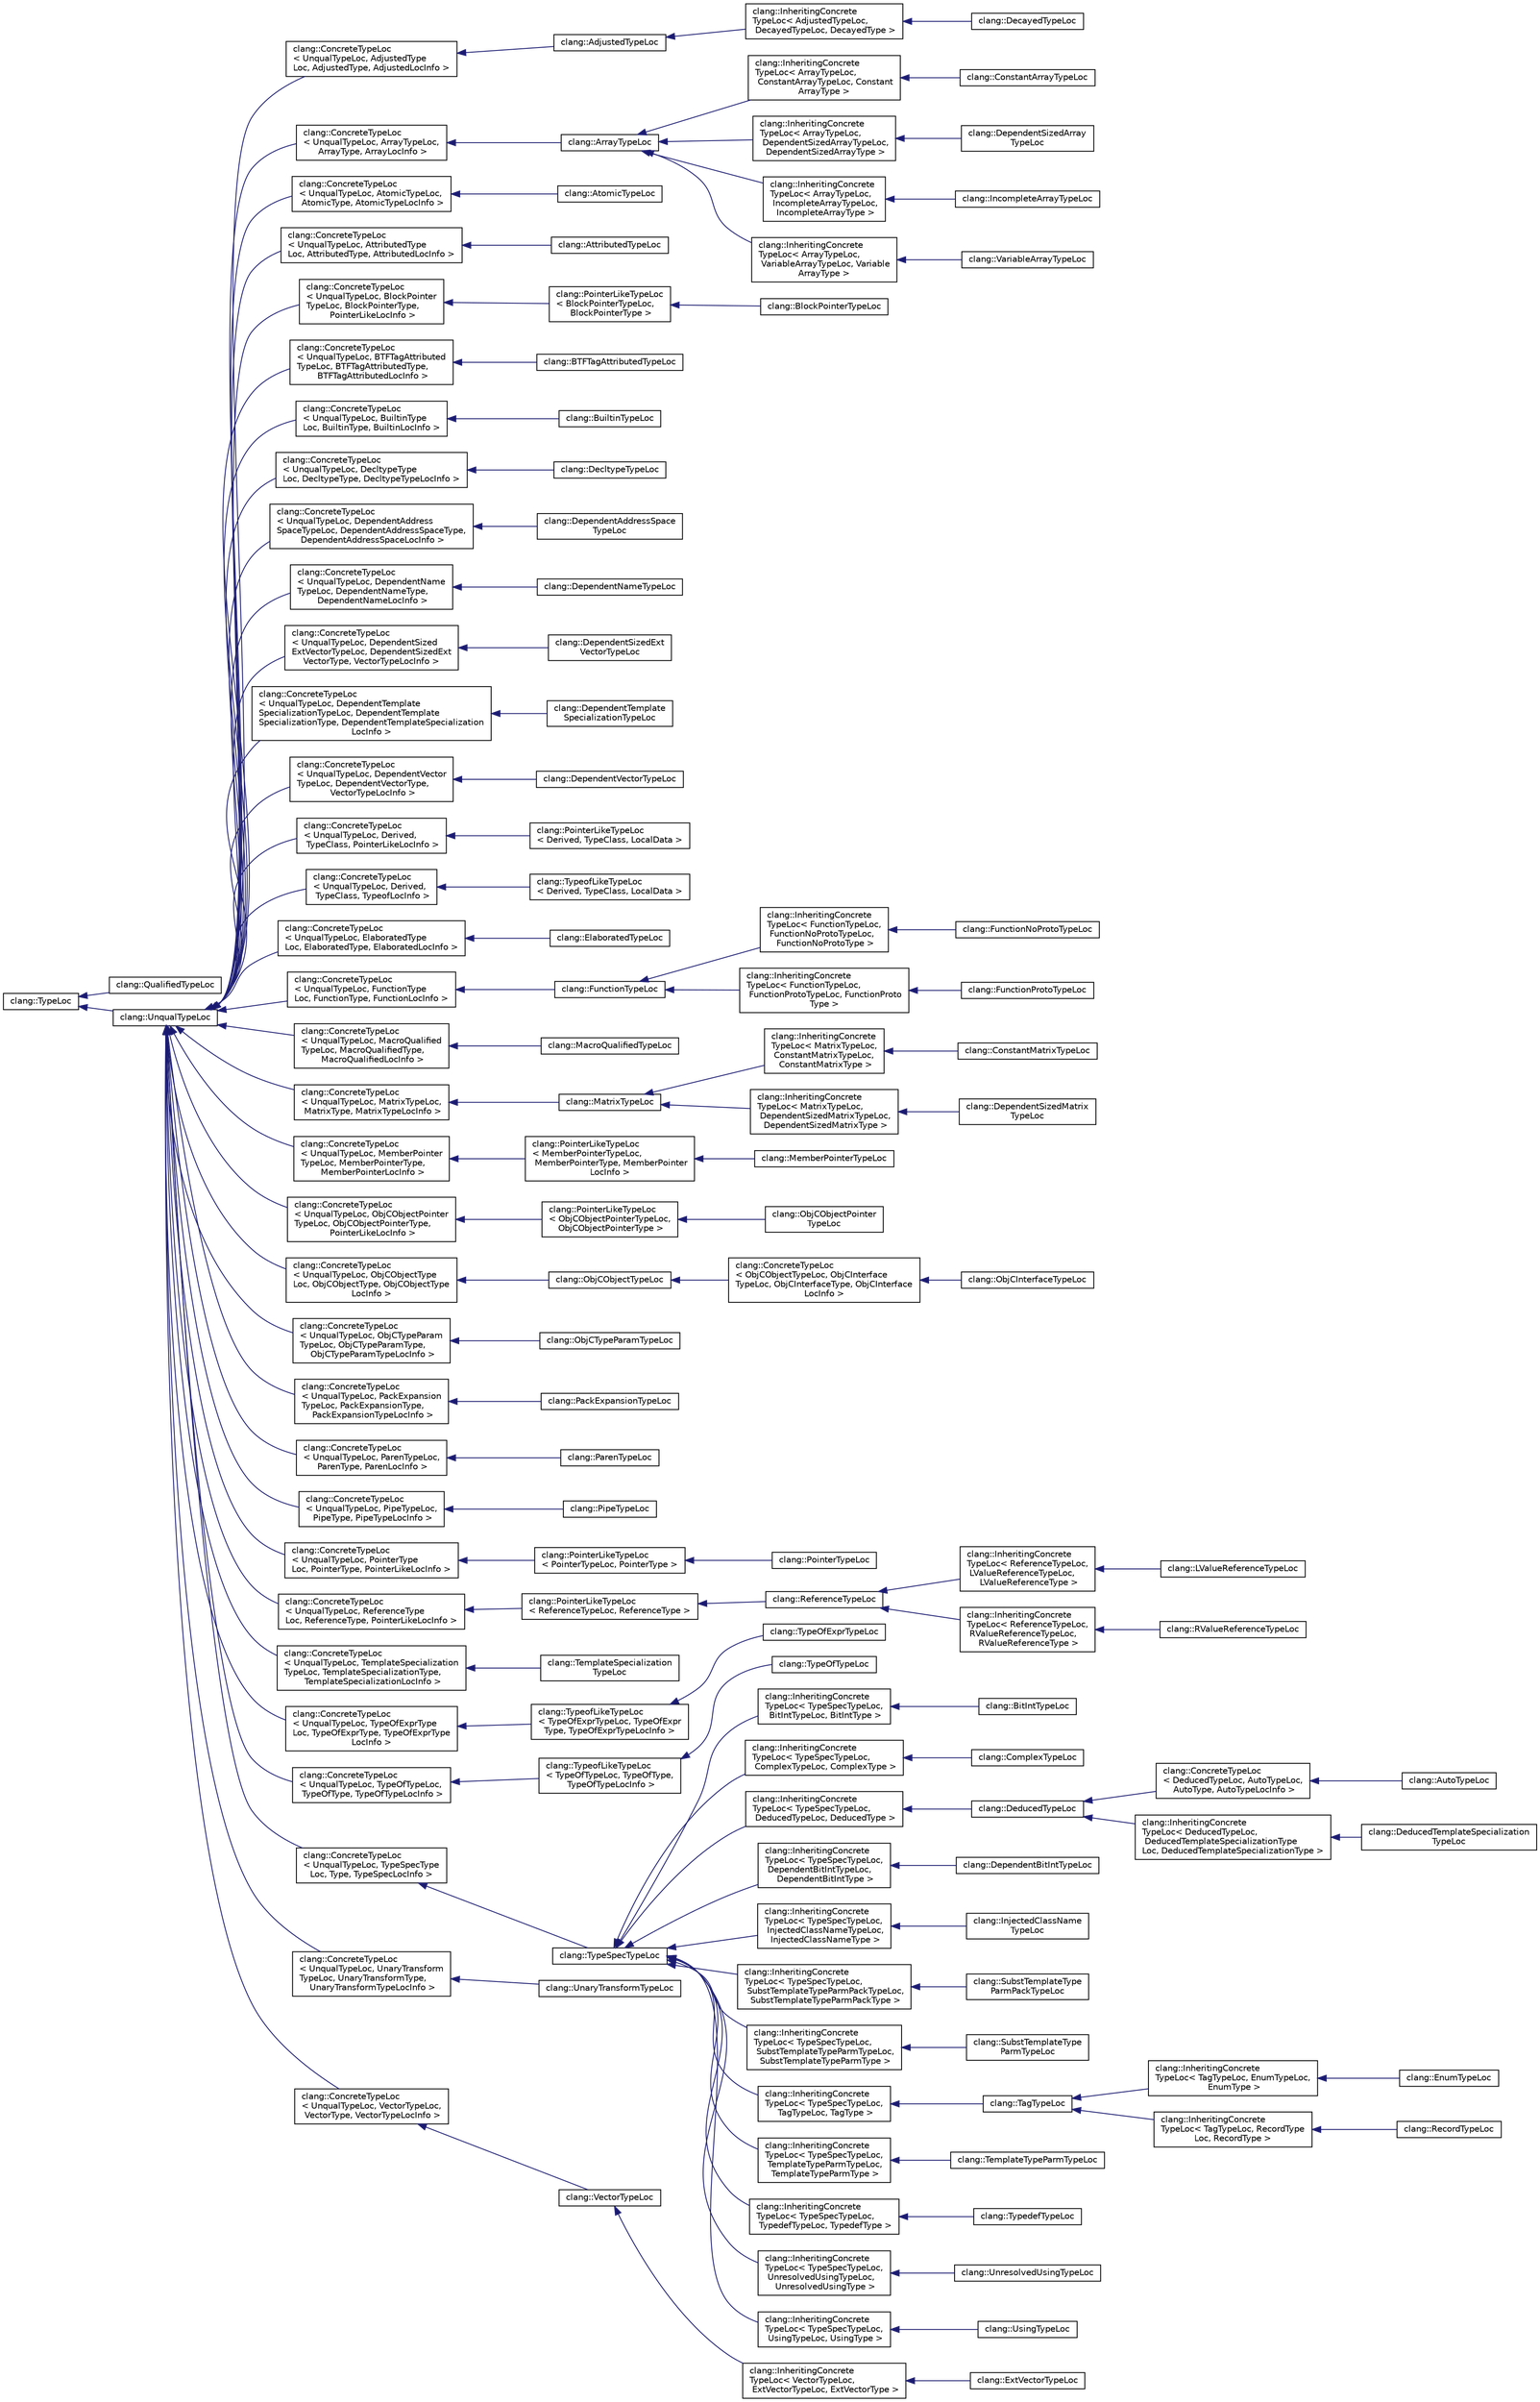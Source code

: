 digraph "Graphical Class Hierarchy"
{
 // LATEX_PDF_SIZE
  bgcolor="transparent";
  edge [fontname="Helvetica",fontsize="10",labelfontname="Helvetica",labelfontsize="10"];
  node [fontname="Helvetica",fontsize="10",shape=record];
  rankdir="LR";
  Node0 [label="clang::TypeLoc",height=0.2,width=0.4,color="black",URL="$classclang_1_1TypeLoc.html",tooltip="Base wrapper for a particular \"section\" of type source info."];
  Node0 -> Node1 [dir="back",color="midnightblue",fontsize="10",style="solid",fontname="Helvetica"];
  Node1 [label="clang::QualifiedTypeLoc",height=0.2,width=0.4,color="black",URL="$classclang_1_1QualifiedTypeLoc.html",tooltip="Wrapper of type source information for a type with non-trivial direct qualifiers."];
  Node0 -> Node2 [dir="back",color="midnightblue",fontsize="10",style="solid",fontname="Helvetica"];
  Node2 [label="clang::UnqualTypeLoc",height=0.2,width=0.4,color="black",URL="$classclang_1_1UnqualTypeLoc.html",tooltip="Wrapper of type source information for a type with no direct qualifiers."];
  Node2 -> Node3 [dir="back",color="midnightblue",fontsize="10",style="solid",fontname="Helvetica"];
  Node3 [label="clang::ConcreteTypeLoc\l\< UnqualTypeLoc, AdjustedType\lLoc, AdjustedType, AdjustedLocInfo \>",height=0.2,width=0.4,color="black",URL="$classclang_1_1ConcreteTypeLoc.html",tooltip=" "];
  Node3 -> Node4 [dir="back",color="midnightblue",fontsize="10",style="solid",fontname="Helvetica"];
  Node4 [label="clang::AdjustedTypeLoc",height=0.2,width=0.4,color="black",URL="$classclang_1_1AdjustedTypeLoc.html",tooltip=" "];
  Node4 -> Node5 [dir="back",color="midnightblue",fontsize="10",style="solid",fontname="Helvetica"];
  Node5 [label="clang::InheritingConcrete\lTypeLoc\< AdjustedTypeLoc,\l DecayedTypeLoc, DecayedType \>",height=0.2,width=0.4,color="black",URL="$classclang_1_1InheritingConcreteTypeLoc.html",tooltip=" "];
  Node5 -> Node6 [dir="back",color="midnightblue",fontsize="10",style="solid",fontname="Helvetica"];
  Node6 [label="clang::DecayedTypeLoc",height=0.2,width=0.4,color="black",URL="$classclang_1_1DecayedTypeLoc.html",tooltip="Wrapper for source info for pointers decayed from arrays and functions."];
  Node2 -> Node7 [dir="back",color="midnightblue",fontsize="10",style="solid",fontname="Helvetica"];
  Node7 [label="clang::ConcreteTypeLoc\l\< UnqualTypeLoc, ArrayTypeLoc,\l ArrayType, ArrayLocInfo \>",height=0.2,width=0.4,color="black",URL="$classclang_1_1ConcreteTypeLoc.html",tooltip=" "];
  Node7 -> Node8 [dir="back",color="midnightblue",fontsize="10",style="solid",fontname="Helvetica"];
  Node8 [label="clang::ArrayTypeLoc",height=0.2,width=0.4,color="black",URL="$classclang_1_1ArrayTypeLoc.html",tooltip="Wrapper for source info for arrays."];
  Node8 -> Node9 [dir="back",color="midnightblue",fontsize="10",style="solid",fontname="Helvetica"];
  Node9 [label="clang::InheritingConcrete\lTypeLoc\< ArrayTypeLoc,\l ConstantArrayTypeLoc, Constant\lArrayType \>",height=0.2,width=0.4,color="black",URL="$classclang_1_1InheritingConcreteTypeLoc.html",tooltip=" "];
  Node9 -> Node10 [dir="back",color="midnightblue",fontsize="10",style="solid",fontname="Helvetica"];
  Node10 [label="clang::ConstantArrayTypeLoc",height=0.2,width=0.4,color="black",URL="$classclang_1_1ConstantArrayTypeLoc.html",tooltip=" "];
  Node8 -> Node11 [dir="back",color="midnightblue",fontsize="10",style="solid",fontname="Helvetica"];
  Node11 [label="clang::InheritingConcrete\lTypeLoc\< ArrayTypeLoc,\l DependentSizedArrayTypeLoc,\l DependentSizedArrayType \>",height=0.2,width=0.4,color="black",URL="$classclang_1_1InheritingConcreteTypeLoc.html",tooltip=" "];
  Node11 -> Node12 [dir="back",color="midnightblue",fontsize="10",style="solid",fontname="Helvetica"];
  Node12 [label="clang::DependentSizedArray\lTypeLoc",height=0.2,width=0.4,color="black",URL="$classclang_1_1DependentSizedArrayTypeLoc.html",tooltip=" "];
  Node8 -> Node13 [dir="back",color="midnightblue",fontsize="10",style="solid",fontname="Helvetica"];
  Node13 [label="clang::InheritingConcrete\lTypeLoc\< ArrayTypeLoc,\l IncompleteArrayTypeLoc,\l IncompleteArrayType \>",height=0.2,width=0.4,color="black",URL="$classclang_1_1InheritingConcreteTypeLoc.html",tooltip=" "];
  Node13 -> Node14 [dir="back",color="midnightblue",fontsize="10",style="solid",fontname="Helvetica"];
  Node14 [label="clang::IncompleteArrayTypeLoc",height=0.2,width=0.4,color="black",URL="$classclang_1_1IncompleteArrayTypeLoc.html",tooltip=" "];
  Node8 -> Node15 [dir="back",color="midnightblue",fontsize="10",style="solid",fontname="Helvetica"];
  Node15 [label="clang::InheritingConcrete\lTypeLoc\< ArrayTypeLoc,\l VariableArrayTypeLoc, Variable\lArrayType \>",height=0.2,width=0.4,color="black",URL="$classclang_1_1InheritingConcreteTypeLoc.html",tooltip=" "];
  Node15 -> Node16 [dir="back",color="midnightblue",fontsize="10",style="solid",fontname="Helvetica"];
  Node16 [label="clang::VariableArrayTypeLoc",height=0.2,width=0.4,color="black",URL="$classclang_1_1VariableArrayTypeLoc.html",tooltip=" "];
  Node2 -> Node17 [dir="back",color="midnightblue",fontsize="10",style="solid",fontname="Helvetica"];
  Node17 [label="clang::ConcreteTypeLoc\l\< UnqualTypeLoc, AtomicTypeLoc,\l AtomicType, AtomicTypeLocInfo \>",height=0.2,width=0.4,color="black",URL="$classclang_1_1ConcreteTypeLoc.html",tooltip=" "];
  Node17 -> Node18 [dir="back",color="midnightblue",fontsize="10",style="solid",fontname="Helvetica"];
  Node18 [label="clang::AtomicTypeLoc",height=0.2,width=0.4,color="black",URL="$classclang_1_1AtomicTypeLoc.html",tooltip=" "];
  Node2 -> Node19 [dir="back",color="midnightblue",fontsize="10",style="solid",fontname="Helvetica"];
  Node19 [label="clang::ConcreteTypeLoc\l\< UnqualTypeLoc, AttributedType\lLoc, AttributedType, AttributedLocInfo \>",height=0.2,width=0.4,color="black",URL="$classclang_1_1ConcreteTypeLoc.html",tooltip=" "];
  Node19 -> Node20 [dir="back",color="midnightblue",fontsize="10",style="solid",fontname="Helvetica"];
  Node20 [label="clang::AttributedTypeLoc",height=0.2,width=0.4,color="black",URL="$classclang_1_1AttributedTypeLoc.html",tooltip="Type source information for an attributed type."];
  Node2 -> Node21 [dir="back",color="midnightblue",fontsize="10",style="solid",fontname="Helvetica"];
  Node21 [label="clang::ConcreteTypeLoc\l\< UnqualTypeLoc, BlockPointer\lTypeLoc, BlockPointerType,\l PointerLikeLocInfo \>",height=0.2,width=0.4,color="black",URL="$classclang_1_1ConcreteTypeLoc.html",tooltip=" "];
  Node21 -> Node22 [dir="back",color="midnightblue",fontsize="10",style="solid",fontname="Helvetica"];
  Node22 [label="clang::PointerLikeTypeLoc\l\< BlockPointerTypeLoc,\l BlockPointerType \>",height=0.2,width=0.4,color="black",URL="$classclang_1_1PointerLikeTypeLoc.html",tooltip=" "];
  Node22 -> Node23 [dir="back",color="midnightblue",fontsize="10",style="solid",fontname="Helvetica"];
  Node23 [label="clang::BlockPointerTypeLoc",height=0.2,width=0.4,color="black",URL="$classclang_1_1BlockPointerTypeLoc.html",tooltip="Wrapper for source info for block pointers."];
  Node2 -> Node24 [dir="back",color="midnightblue",fontsize="10",style="solid",fontname="Helvetica"];
  Node24 [label="clang::ConcreteTypeLoc\l\< UnqualTypeLoc, BTFTagAttributed\lTypeLoc, BTFTagAttributedType,\l BTFTagAttributedLocInfo \>",height=0.2,width=0.4,color="black",URL="$classclang_1_1ConcreteTypeLoc.html",tooltip=" "];
  Node24 -> Node25 [dir="back",color="midnightblue",fontsize="10",style="solid",fontname="Helvetica"];
  Node25 [label="clang::BTFTagAttributedTypeLoc",height=0.2,width=0.4,color="black",URL="$classclang_1_1BTFTagAttributedTypeLoc.html",tooltip="Type source information for an btf_tag attributed type."];
  Node2 -> Node26 [dir="back",color="midnightblue",fontsize="10",style="solid",fontname="Helvetica"];
  Node26 [label="clang::ConcreteTypeLoc\l\< UnqualTypeLoc, BuiltinType\lLoc, BuiltinType, BuiltinLocInfo \>",height=0.2,width=0.4,color="black",URL="$classclang_1_1ConcreteTypeLoc.html",tooltip=" "];
  Node26 -> Node27 [dir="back",color="midnightblue",fontsize="10",style="solid",fontname="Helvetica"];
  Node27 [label="clang::BuiltinTypeLoc",height=0.2,width=0.4,color="black",URL="$classclang_1_1BuiltinTypeLoc.html",tooltip="Wrapper for source info for builtin types."];
  Node2 -> Node28 [dir="back",color="midnightblue",fontsize="10",style="solid",fontname="Helvetica"];
  Node28 [label="clang::ConcreteTypeLoc\l\< UnqualTypeLoc, DecltypeType\lLoc, DecltypeType, DecltypeTypeLocInfo \>",height=0.2,width=0.4,color="black",URL="$classclang_1_1ConcreteTypeLoc.html",tooltip=" "];
  Node28 -> Node29 [dir="back",color="midnightblue",fontsize="10",style="solid",fontname="Helvetica"];
  Node29 [label="clang::DecltypeTypeLoc",height=0.2,width=0.4,color="black",URL="$classclang_1_1DecltypeTypeLoc.html",tooltip=" "];
  Node2 -> Node30 [dir="back",color="midnightblue",fontsize="10",style="solid",fontname="Helvetica"];
  Node30 [label="clang::ConcreteTypeLoc\l\< UnqualTypeLoc, DependentAddress\lSpaceTypeLoc, DependentAddressSpaceType,\l DependentAddressSpaceLocInfo \>",height=0.2,width=0.4,color="black",URL="$classclang_1_1ConcreteTypeLoc.html",tooltip=" "];
  Node30 -> Node31 [dir="back",color="midnightblue",fontsize="10",style="solid",fontname="Helvetica"];
  Node31 [label="clang::DependentAddressSpace\lTypeLoc",height=0.2,width=0.4,color="black",URL="$classclang_1_1DependentAddressSpaceTypeLoc.html",tooltip=" "];
  Node2 -> Node32 [dir="back",color="midnightblue",fontsize="10",style="solid",fontname="Helvetica"];
  Node32 [label="clang::ConcreteTypeLoc\l\< UnqualTypeLoc, DependentName\lTypeLoc, DependentNameType,\l DependentNameLocInfo \>",height=0.2,width=0.4,color="black",URL="$classclang_1_1ConcreteTypeLoc.html",tooltip=" "];
  Node32 -> Node33 [dir="back",color="midnightblue",fontsize="10",style="solid",fontname="Helvetica"];
  Node33 [label="clang::DependentNameTypeLoc",height=0.2,width=0.4,color="black",URL="$classclang_1_1DependentNameTypeLoc.html",tooltip=" "];
  Node2 -> Node34 [dir="back",color="midnightblue",fontsize="10",style="solid",fontname="Helvetica"];
  Node34 [label="clang::ConcreteTypeLoc\l\< UnqualTypeLoc, DependentSized\lExtVectorTypeLoc, DependentSizedExt\lVectorType, VectorTypeLocInfo \>",height=0.2,width=0.4,color="black",URL="$classclang_1_1ConcreteTypeLoc.html",tooltip=" "];
  Node34 -> Node35 [dir="back",color="midnightblue",fontsize="10",style="solid",fontname="Helvetica"];
  Node35 [label="clang::DependentSizedExt\lVectorTypeLoc",height=0.2,width=0.4,color="black",URL="$classclang_1_1DependentSizedExtVectorTypeLoc.html",tooltip=" "];
  Node2 -> Node36 [dir="back",color="midnightblue",fontsize="10",style="solid",fontname="Helvetica"];
  Node36 [label="clang::ConcreteTypeLoc\l\< UnqualTypeLoc, DependentTemplate\lSpecializationTypeLoc, DependentTemplate\lSpecializationType, DependentTemplateSpecialization\lLocInfo \>",height=0.2,width=0.4,color="black",URL="$classclang_1_1ConcreteTypeLoc.html",tooltip=" "];
  Node36 -> Node37 [dir="back",color="midnightblue",fontsize="10",style="solid",fontname="Helvetica"];
  Node37 [label="clang::DependentTemplate\lSpecializationTypeLoc",height=0.2,width=0.4,color="black",URL="$classclang_1_1DependentTemplateSpecializationTypeLoc.html",tooltip=" "];
  Node2 -> Node38 [dir="back",color="midnightblue",fontsize="10",style="solid",fontname="Helvetica"];
  Node38 [label="clang::ConcreteTypeLoc\l\< UnqualTypeLoc, DependentVector\lTypeLoc, DependentVectorType,\l VectorTypeLocInfo \>",height=0.2,width=0.4,color="black",URL="$classclang_1_1ConcreteTypeLoc.html",tooltip=" "];
  Node38 -> Node39 [dir="back",color="midnightblue",fontsize="10",style="solid",fontname="Helvetica"];
  Node39 [label="clang::DependentVectorTypeLoc",height=0.2,width=0.4,color="black",URL="$classclang_1_1DependentVectorTypeLoc.html",tooltip=" "];
  Node2 -> Node40 [dir="back",color="midnightblue",fontsize="10",style="solid",fontname="Helvetica"];
  Node40 [label="clang::ConcreteTypeLoc\l\< UnqualTypeLoc, Derived,\l TypeClass, PointerLikeLocInfo \>",height=0.2,width=0.4,color="black",URL="$classclang_1_1ConcreteTypeLoc.html",tooltip=" "];
  Node40 -> Node41 [dir="back",color="midnightblue",fontsize="10",style="solid",fontname="Helvetica"];
  Node41 [label="clang::PointerLikeTypeLoc\l\< Derived, TypeClass, LocalData \>",height=0.2,width=0.4,color="black",URL="$classclang_1_1PointerLikeTypeLoc.html",tooltip="A base class for."];
  Node2 -> Node42 [dir="back",color="midnightblue",fontsize="10",style="solid",fontname="Helvetica"];
  Node42 [label="clang::ConcreteTypeLoc\l\< UnqualTypeLoc, Derived,\l TypeClass, TypeofLocInfo \>",height=0.2,width=0.4,color="black",URL="$classclang_1_1ConcreteTypeLoc.html",tooltip=" "];
  Node42 -> Node43 [dir="back",color="midnightblue",fontsize="10",style="solid",fontname="Helvetica"];
  Node43 [label="clang::TypeofLikeTypeLoc\l\< Derived, TypeClass, LocalData \>",height=0.2,width=0.4,color="black",URL="$classclang_1_1TypeofLikeTypeLoc.html",tooltip=" "];
  Node2 -> Node44 [dir="back",color="midnightblue",fontsize="10",style="solid",fontname="Helvetica"];
  Node44 [label="clang::ConcreteTypeLoc\l\< UnqualTypeLoc, ElaboratedType\lLoc, ElaboratedType, ElaboratedLocInfo \>",height=0.2,width=0.4,color="black",URL="$classclang_1_1ConcreteTypeLoc.html",tooltip=" "];
  Node44 -> Node45 [dir="back",color="midnightblue",fontsize="10",style="solid",fontname="Helvetica"];
  Node45 [label="clang::ElaboratedTypeLoc",height=0.2,width=0.4,color="black",URL="$classclang_1_1ElaboratedTypeLoc.html",tooltip=" "];
  Node2 -> Node46 [dir="back",color="midnightblue",fontsize="10",style="solid",fontname="Helvetica"];
  Node46 [label="clang::ConcreteTypeLoc\l\< UnqualTypeLoc, FunctionType\lLoc, FunctionType, FunctionLocInfo \>",height=0.2,width=0.4,color="black",URL="$classclang_1_1ConcreteTypeLoc.html",tooltip=" "];
  Node46 -> Node47 [dir="back",color="midnightblue",fontsize="10",style="solid",fontname="Helvetica"];
  Node47 [label="clang::FunctionTypeLoc",height=0.2,width=0.4,color="black",URL="$classclang_1_1FunctionTypeLoc.html",tooltip="Wrapper for source info for functions."];
  Node47 -> Node48 [dir="back",color="midnightblue",fontsize="10",style="solid",fontname="Helvetica"];
  Node48 [label="clang::InheritingConcrete\lTypeLoc\< FunctionTypeLoc,\l FunctionNoProtoTypeLoc,\l FunctionNoProtoType \>",height=0.2,width=0.4,color="black",URL="$classclang_1_1InheritingConcreteTypeLoc.html",tooltip=" "];
  Node48 -> Node49 [dir="back",color="midnightblue",fontsize="10",style="solid",fontname="Helvetica"];
  Node49 [label="clang::FunctionNoProtoTypeLoc",height=0.2,width=0.4,color="black",URL="$classclang_1_1FunctionNoProtoTypeLoc.html",tooltip=" "];
  Node47 -> Node50 [dir="back",color="midnightblue",fontsize="10",style="solid",fontname="Helvetica"];
  Node50 [label="clang::InheritingConcrete\lTypeLoc\< FunctionTypeLoc,\l FunctionProtoTypeLoc, FunctionProto\lType \>",height=0.2,width=0.4,color="black",URL="$classclang_1_1InheritingConcreteTypeLoc.html",tooltip=" "];
  Node50 -> Node51 [dir="back",color="midnightblue",fontsize="10",style="solid",fontname="Helvetica"];
  Node51 [label="clang::FunctionProtoTypeLoc",height=0.2,width=0.4,color="black",URL="$classclang_1_1FunctionProtoTypeLoc.html",tooltip=" "];
  Node2 -> Node52 [dir="back",color="midnightblue",fontsize="10",style="solid",fontname="Helvetica"];
  Node52 [label="clang::ConcreteTypeLoc\l\< UnqualTypeLoc, MacroQualified\lTypeLoc, MacroQualifiedType,\l MacroQualifiedLocInfo \>",height=0.2,width=0.4,color="black",URL="$classclang_1_1ConcreteTypeLoc.html",tooltip=" "];
  Node52 -> Node53 [dir="back",color="midnightblue",fontsize="10",style="solid",fontname="Helvetica"];
  Node53 [label="clang::MacroQualifiedTypeLoc",height=0.2,width=0.4,color="black",URL="$classclang_1_1MacroQualifiedTypeLoc.html",tooltip=" "];
  Node2 -> Node54 [dir="back",color="midnightblue",fontsize="10",style="solid",fontname="Helvetica"];
  Node54 [label="clang::ConcreteTypeLoc\l\< UnqualTypeLoc, MatrixTypeLoc,\l MatrixType, MatrixTypeLocInfo \>",height=0.2,width=0.4,color="black",URL="$classclang_1_1ConcreteTypeLoc.html",tooltip=" "];
  Node54 -> Node55 [dir="back",color="midnightblue",fontsize="10",style="solid",fontname="Helvetica"];
  Node55 [label="clang::MatrixTypeLoc",height=0.2,width=0.4,color="black",URL="$classclang_1_1MatrixTypeLoc.html",tooltip=" "];
  Node55 -> Node56 [dir="back",color="midnightblue",fontsize="10",style="solid",fontname="Helvetica"];
  Node56 [label="clang::InheritingConcrete\lTypeLoc\< MatrixTypeLoc,\l ConstantMatrixTypeLoc,\l ConstantMatrixType \>",height=0.2,width=0.4,color="black",URL="$classclang_1_1InheritingConcreteTypeLoc.html",tooltip=" "];
  Node56 -> Node57 [dir="back",color="midnightblue",fontsize="10",style="solid",fontname="Helvetica"];
  Node57 [label="clang::ConstantMatrixTypeLoc",height=0.2,width=0.4,color="black",URL="$classclang_1_1ConstantMatrixTypeLoc.html",tooltip=" "];
  Node55 -> Node58 [dir="back",color="midnightblue",fontsize="10",style="solid",fontname="Helvetica"];
  Node58 [label="clang::InheritingConcrete\lTypeLoc\< MatrixTypeLoc,\l DependentSizedMatrixTypeLoc,\l DependentSizedMatrixType \>",height=0.2,width=0.4,color="black",URL="$classclang_1_1InheritingConcreteTypeLoc.html",tooltip=" "];
  Node58 -> Node59 [dir="back",color="midnightblue",fontsize="10",style="solid",fontname="Helvetica"];
  Node59 [label="clang::DependentSizedMatrix\lTypeLoc",height=0.2,width=0.4,color="black",URL="$classclang_1_1DependentSizedMatrixTypeLoc.html",tooltip=" "];
  Node2 -> Node60 [dir="back",color="midnightblue",fontsize="10",style="solid",fontname="Helvetica"];
  Node60 [label="clang::ConcreteTypeLoc\l\< UnqualTypeLoc, MemberPointer\lTypeLoc, MemberPointerType,\l MemberPointerLocInfo \>",height=0.2,width=0.4,color="black",URL="$classclang_1_1ConcreteTypeLoc.html",tooltip=" "];
  Node60 -> Node61 [dir="back",color="midnightblue",fontsize="10",style="solid",fontname="Helvetica"];
  Node61 [label="clang::PointerLikeTypeLoc\l\< MemberPointerTypeLoc,\l MemberPointerType, MemberPointer\lLocInfo \>",height=0.2,width=0.4,color="black",URL="$classclang_1_1PointerLikeTypeLoc.html",tooltip=" "];
  Node61 -> Node62 [dir="back",color="midnightblue",fontsize="10",style="solid",fontname="Helvetica"];
  Node62 [label="clang::MemberPointerTypeLoc",height=0.2,width=0.4,color="black",URL="$classclang_1_1MemberPointerTypeLoc.html",tooltip="Wrapper for source info for member pointers."];
  Node2 -> Node63 [dir="back",color="midnightblue",fontsize="10",style="solid",fontname="Helvetica"];
  Node63 [label="clang::ConcreteTypeLoc\l\< UnqualTypeLoc, ObjCObjectPointer\lTypeLoc, ObjCObjectPointerType,\l PointerLikeLocInfo \>",height=0.2,width=0.4,color="black",URL="$classclang_1_1ConcreteTypeLoc.html",tooltip=" "];
  Node63 -> Node64 [dir="back",color="midnightblue",fontsize="10",style="solid",fontname="Helvetica"];
  Node64 [label="clang::PointerLikeTypeLoc\l\< ObjCObjectPointerTypeLoc,\l ObjCObjectPointerType \>",height=0.2,width=0.4,color="black",URL="$classclang_1_1PointerLikeTypeLoc.html",tooltip=" "];
  Node64 -> Node65 [dir="back",color="midnightblue",fontsize="10",style="solid",fontname="Helvetica"];
  Node65 [label="clang::ObjCObjectPointer\lTypeLoc",height=0.2,width=0.4,color="black",URL="$classclang_1_1ObjCObjectPointerTypeLoc.html",tooltip="Wraps an ObjCPointerType with source location information."];
  Node2 -> Node66 [dir="back",color="midnightblue",fontsize="10",style="solid",fontname="Helvetica"];
  Node66 [label="clang::ConcreteTypeLoc\l\< UnqualTypeLoc, ObjCObjectType\lLoc, ObjCObjectType, ObjCObjectType\lLocInfo \>",height=0.2,width=0.4,color="black",URL="$classclang_1_1ConcreteTypeLoc.html",tooltip=" "];
  Node66 -> Node67 [dir="back",color="midnightblue",fontsize="10",style="solid",fontname="Helvetica"];
  Node67 [label="clang::ObjCObjectTypeLoc",height=0.2,width=0.4,color="black",URL="$classclang_1_1ObjCObjectTypeLoc.html",tooltip=" "];
  Node67 -> Node68 [dir="back",color="midnightblue",fontsize="10",style="solid",fontname="Helvetica"];
  Node68 [label="clang::ConcreteTypeLoc\l\< ObjCObjectTypeLoc, ObjCInterface\lTypeLoc, ObjCInterfaceType, ObjCInterface\lLocInfo \>",height=0.2,width=0.4,color="black",URL="$classclang_1_1ConcreteTypeLoc.html",tooltip=" "];
  Node68 -> Node69 [dir="back",color="midnightblue",fontsize="10",style="solid",fontname="Helvetica"];
  Node69 [label="clang::ObjCInterfaceTypeLoc",height=0.2,width=0.4,color="black",URL="$classclang_1_1ObjCInterfaceTypeLoc.html",tooltip="Wrapper for source info for ObjC interfaces."];
  Node2 -> Node70 [dir="back",color="midnightblue",fontsize="10",style="solid",fontname="Helvetica"];
  Node70 [label="clang::ConcreteTypeLoc\l\< UnqualTypeLoc, ObjCTypeParam\lTypeLoc, ObjCTypeParamType,\l ObjCTypeParamTypeLocInfo \>",height=0.2,width=0.4,color="black",URL="$classclang_1_1ConcreteTypeLoc.html",tooltip=" "];
  Node70 -> Node71 [dir="back",color="midnightblue",fontsize="10",style="solid",fontname="Helvetica"];
  Node71 [label="clang::ObjCTypeParamTypeLoc",height=0.2,width=0.4,color="black",URL="$classclang_1_1ObjCTypeParamTypeLoc.html",tooltip="ProtocolLAngleLoc, ProtocolRAngleLoc, and the source locations for protocol qualifiers are stored aft..."];
  Node2 -> Node72 [dir="back",color="midnightblue",fontsize="10",style="solid",fontname="Helvetica"];
  Node72 [label="clang::ConcreteTypeLoc\l\< UnqualTypeLoc, PackExpansion\lTypeLoc, PackExpansionType,\l PackExpansionTypeLocInfo \>",height=0.2,width=0.4,color="black",URL="$classclang_1_1ConcreteTypeLoc.html",tooltip=" "];
  Node72 -> Node73 [dir="back",color="midnightblue",fontsize="10",style="solid",fontname="Helvetica"];
  Node73 [label="clang::PackExpansionTypeLoc",height=0.2,width=0.4,color="black",URL="$classclang_1_1PackExpansionTypeLoc.html",tooltip=" "];
  Node2 -> Node74 [dir="back",color="midnightblue",fontsize="10",style="solid",fontname="Helvetica"];
  Node74 [label="clang::ConcreteTypeLoc\l\< UnqualTypeLoc, ParenTypeLoc,\l ParenType, ParenLocInfo \>",height=0.2,width=0.4,color="black",URL="$classclang_1_1ConcreteTypeLoc.html",tooltip=" "];
  Node74 -> Node75 [dir="back",color="midnightblue",fontsize="10",style="solid",fontname="Helvetica"];
  Node75 [label="clang::ParenTypeLoc",height=0.2,width=0.4,color="black",URL="$classclang_1_1ParenTypeLoc.html",tooltip=" "];
  Node2 -> Node76 [dir="back",color="midnightblue",fontsize="10",style="solid",fontname="Helvetica"];
  Node76 [label="clang::ConcreteTypeLoc\l\< UnqualTypeLoc, PipeTypeLoc,\l PipeType, PipeTypeLocInfo \>",height=0.2,width=0.4,color="black",URL="$classclang_1_1ConcreteTypeLoc.html",tooltip=" "];
  Node76 -> Node77 [dir="back",color="midnightblue",fontsize="10",style="solid",fontname="Helvetica"];
  Node77 [label="clang::PipeTypeLoc",height=0.2,width=0.4,color="black",URL="$classclang_1_1PipeTypeLoc.html",tooltip=" "];
  Node2 -> Node78 [dir="back",color="midnightblue",fontsize="10",style="solid",fontname="Helvetica"];
  Node78 [label="clang::ConcreteTypeLoc\l\< UnqualTypeLoc, PointerType\lLoc, PointerType, PointerLikeLocInfo \>",height=0.2,width=0.4,color="black",URL="$classclang_1_1ConcreteTypeLoc.html",tooltip=" "];
  Node78 -> Node79 [dir="back",color="midnightblue",fontsize="10",style="solid",fontname="Helvetica"];
  Node79 [label="clang::PointerLikeTypeLoc\l\< PointerTypeLoc, PointerType \>",height=0.2,width=0.4,color="black",URL="$classclang_1_1PointerLikeTypeLoc.html",tooltip=" "];
  Node79 -> Node80 [dir="back",color="midnightblue",fontsize="10",style="solid",fontname="Helvetica"];
  Node80 [label="clang::PointerTypeLoc",height=0.2,width=0.4,color="black",URL="$classclang_1_1PointerTypeLoc.html",tooltip="Wrapper for source info for pointers."];
  Node2 -> Node81 [dir="back",color="midnightblue",fontsize="10",style="solid",fontname="Helvetica"];
  Node81 [label="clang::ConcreteTypeLoc\l\< UnqualTypeLoc, ReferenceType\lLoc, ReferenceType, PointerLikeLocInfo \>",height=0.2,width=0.4,color="black",URL="$classclang_1_1ConcreteTypeLoc.html",tooltip=" "];
  Node81 -> Node82 [dir="back",color="midnightblue",fontsize="10",style="solid",fontname="Helvetica"];
  Node82 [label="clang::PointerLikeTypeLoc\l\< ReferenceTypeLoc, ReferenceType \>",height=0.2,width=0.4,color="black",URL="$classclang_1_1PointerLikeTypeLoc.html",tooltip=" "];
  Node82 -> Node83 [dir="back",color="midnightblue",fontsize="10",style="solid",fontname="Helvetica"];
  Node83 [label="clang::ReferenceTypeLoc",height=0.2,width=0.4,color="black",URL="$classclang_1_1ReferenceTypeLoc.html",tooltip=" "];
  Node83 -> Node84 [dir="back",color="midnightblue",fontsize="10",style="solid",fontname="Helvetica"];
  Node84 [label="clang::InheritingConcrete\lTypeLoc\< ReferenceTypeLoc,\l LValueReferenceTypeLoc,\l LValueReferenceType \>",height=0.2,width=0.4,color="black",URL="$classclang_1_1InheritingConcreteTypeLoc.html",tooltip=" "];
  Node84 -> Node85 [dir="back",color="midnightblue",fontsize="10",style="solid",fontname="Helvetica"];
  Node85 [label="clang::LValueReferenceTypeLoc",height=0.2,width=0.4,color="black",URL="$classclang_1_1LValueReferenceTypeLoc.html",tooltip=" "];
  Node83 -> Node86 [dir="back",color="midnightblue",fontsize="10",style="solid",fontname="Helvetica"];
  Node86 [label="clang::InheritingConcrete\lTypeLoc\< ReferenceTypeLoc,\l RValueReferenceTypeLoc,\l RValueReferenceType \>",height=0.2,width=0.4,color="black",URL="$classclang_1_1InheritingConcreteTypeLoc.html",tooltip=" "];
  Node86 -> Node87 [dir="back",color="midnightblue",fontsize="10",style="solid",fontname="Helvetica"];
  Node87 [label="clang::RValueReferenceTypeLoc",height=0.2,width=0.4,color="black",URL="$classclang_1_1RValueReferenceTypeLoc.html",tooltip=" "];
  Node2 -> Node88 [dir="back",color="midnightblue",fontsize="10",style="solid",fontname="Helvetica"];
  Node88 [label="clang::ConcreteTypeLoc\l\< UnqualTypeLoc, TemplateSpecialization\lTypeLoc, TemplateSpecializationType,\l TemplateSpecializationLocInfo \>",height=0.2,width=0.4,color="black",URL="$classclang_1_1ConcreteTypeLoc.html",tooltip=" "];
  Node88 -> Node89 [dir="back",color="midnightblue",fontsize="10",style="solid",fontname="Helvetica"];
  Node89 [label="clang::TemplateSpecialization\lTypeLoc",height=0.2,width=0.4,color="black",URL="$classclang_1_1TemplateSpecializationTypeLoc.html",tooltip=" "];
  Node2 -> Node90 [dir="back",color="midnightblue",fontsize="10",style="solid",fontname="Helvetica"];
  Node90 [label="clang::ConcreteTypeLoc\l\< UnqualTypeLoc, TypeOfExprType\lLoc, TypeOfExprType, TypeOfExprType\lLocInfo \>",height=0.2,width=0.4,color="black",URL="$classclang_1_1ConcreteTypeLoc.html",tooltip=" "];
  Node90 -> Node91 [dir="back",color="midnightblue",fontsize="10",style="solid",fontname="Helvetica"];
  Node91 [label="clang::TypeofLikeTypeLoc\l\< TypeOfExprTypeLoc, TypeOfExpr\lType, TypeOfExprTypeLocInfo \>",height=0.2,width=0.4,color="black",URL="$classclang_1_1TypeofLikeTypeLoc.html",tooltip=" "];
  Node91 -> Node92 [dir="back",color="midnightblue",fontsize="10",style="solid",fontname="Helvetica"];
  Node92 [label="clang::TypeOfExprTypeLoc",height=0.2,width=0.4,color="black",URL="$classclang_1_1TypeOfExprTypeLoc.html",tooltip=" "];
  Node2 -> Node93 [dir="back",color="midnightblue",fontsize="10",style="solid",fontname="Helvetica"];
  Node93 [label="clang::ConcreteTypeLoc\l\< UnqualTypeLoc, TypeOfTypeLoc,\l TypeOfType, TypeOfTypeLocInfo \>",height=0.2,width=0.4,color="black",URL="$classclang_1_1ConcreteTypeLoc.html",tooltip=" "];
  Node93 -> Node94 [dir="back",color="midnightblue",fontsize="10",style="solid",fontname="Helvetica"];
  Node94 [label="clang::TypeofLikeTypeLoc\l\< TypeOfTypeLoc, TypeOfType,\l TypeOfTypeLocInfo \>",height=0.2,width=0.4,color="black",URL="$classclang_1_1TypeofLikeTypeLoc.html",tooltip=" "];
  Node94 -> Node95 [dir="back",color="midnightblue",fontsize="10",style="solid",fontname="Helvetica"];
  Node95 [label="clang::TypeOfTypeLoc",height=0.2,width=0.4,color="black",URL="$classclang_1_1TypeOfTypeLoc.html",tooltip=" "];
  Node2 -> Node96 [dir="back",color="midnightblue",fontsize="10",style="solid",fontname="Helvetica"];
  Node96 [label="clang::ConcreteTypeLoc\l\< UnqualTypeLoc, TypeSpecType\lLoc, Type, TypeSpecLocInfo \>",height=0.2,width=0.4,color="black",URL="$classclang_1_1ConcreteTypeLoc.html",tooltip=" "];
  Node96 -> Node97 [dir="back",color="midnightblue",fontsize="10",style="solid",fontname="Helvetica"];
  Node97 [label="clang::TypeSpecTypeLoc",height=0.2,width=0.4,color="black",URL="$classclang_1_1TypeSpecTypeLoc.html",tooltip="A reasonable base class for TypeLocs that correspond to types that are written as a type-specifier."];
  Node97 -> Node98 [dir="back",color="midnightblue",fontsize="10",style="solid",fontname="Helvetica"];
  Node98 [label="clang::InheritingConcrete\lTypeLoc\< TypeSpecTypeLoc,\l BitIntTypeLoc, BitIntType \>",height=0.2,width=0.4,color="black",URL="$classclang_1_1InheritingConcreteTypeLoc.html",tooltip=" "];
  Node98 -> Node99 [dir="back",color="midnightblue",fontsize="10",style="solid",fontname="Helvetica"];
  Node99 [label="clang::BitIntTypeLoc",height=0.2,width=0.4,color="black",URL="$classclang_1_1BitIntTypeLoc.html",tooltip=" "];
  Node97 -> Node100 [dir="back",color="midnightblue",fontsize="10",style="solid",fontname="Helvetica"];
  Node100 [label="clang::InheritingConcrete\lTypeLoc\< TypeSpecTypeLoc,\l ComplexTypeLoc, ComplexType \>",height=0.2,width=0.4,color="black",URL="$classclang_1_1InheritingConcreteTypeLoc.html",tooltip=" "];
  Node100 -> Node101 [dir="back",color="midnightblue",fontsize="10",style="solid",fontname="Helvetica"];
  Node101 [label="clang::ComplexTypeLoc",height=0.2,width=0.4,color="black",URL="$classclang_1_1ComplexTypeLoc.html",tooltip=" "];
  Node97 -> Node102 [dir="back",color="midnightblue",fontsize="10",style="solid",fontname="Helvetica"];
  Node102 [label="clang::InheritingConcrete\lTypeLoc\< TypeSpecTypeLoc,\l DeducedTypeLoc, DeducedType \>",height=0.2,width=0.4,color="black",URL="$classclang_1_1InheritingConcreteTypeLoc.html",tooltip=" "];
  Node102 -> Node103 [dir="back",color="midnightblue",fontsize="10",style="solid",fontname="Helvetica"];
  Node103 [label="clang::DeducedTypeLoc",height=0.2,width=0.4,color="black",URL="$classclang_1_1DeducedTypeLoc.html",tooltip=" "];
  Node103 -> Node104 [dir="back",color="midnightblue",fontsize="10",style="solid",fontname="Helvetica"];
  Node104 [label="clang::ConcreteTypeLoc\l\< DeducedTypeLoc, AutoTypeLoc,\l AutoType, AutoTypeLocInfo \>",height=0.2,width=0.4,color="black",URL="$classclang_1_1ConcreteTypeLoc.html",tooltip=" "];
  Node104 -> Node105 [dir="back",color="midnightblue",fontsize="10",style="solid",fontname="Helvetica"];
  Node105 [label="clang::AutoTypeLoc",height=0.2,width=0.4,color="black",URL="$classclang_1_1AutoTypeLoc.html",tooltip=" "];
  Node103 -> Node106 [dir="back",color="midnightblue",fontsize="10",style="solid",fontname="Helvetica"];
  Node106 [label="clang::InheritingConcrete\lTypeLoc\< DeducedTypeLoc,\l DeducedTemplateSpecializationType\lLoc, DeducedTemplateSpecializationType \>",height=0.2,width=0.4,color="black",URL="$classclang_1_1InheritingConcreteTypeLoc.html",tooltip=" "];
  Node106 -> Node107 [dir="back",color="midnightblue",fontsize="10",style="solid",fontname="Helvetica"];
  Node107 [label="clang::DeducedTemplateSpecialization\lTypeLoc",height=0.2,width=0.4,color="black",URL="$classclang_1_1DeducedTemplateSpecializationTypeLoc.html",tooltip=" "];
  Node97 -> Node108 [dir="back",color="midnightblue",fontsize="10",style="solid",fontname="Helvetica"];
  Node108 [label="clang::InheritingConcrete\lTypeLoc\< TypeSpecTypeLoc,\l DependentBitIntTypeLoc,\l DependentBitIntType \>",height=0.2,width=0.4,color="black",URL="$classclang_1_1InheritingConcreteTypeLoc.html",tooltip=" "];
  Node108 -> Node109 [dir="back",color="midnightblue",fontsize="10",style="solid",fontname="Helvetica"];
  Node109 [label="clang::DependentBitIntTypeLoc",height=0.2,width=0.4,color="black",URL="$classclang_1_1DependentBitIntTypeLoc.html",tooltip=" "];
  Node97 -> Node110 [dir="back",color="midnightblue",fontsize="10",style="solid",fontname="Helvetica"];
  Node110 [label="clang::InheritingConcrete\lTypeLoc\< TypeSpecTypeLoc,\l InjectedClassNameTypeLoc,\l InjectedClassNameType \>",height=0.2,width=0.4,color="black",URL="$classclang_1_1InheritingConcreteTypeLoc.html",tooltip=" "];
  Node110 -> Node111 [dir="back",color="midnightblue",fontsize="10",style="solid",fontname="Helvetica"];
  Node111 [label="clang::InjectedClassName\lTypeLoc",height=0.2,width=0.4,color="black",URL="$classclang_1_1InjectedClassNameTypeLoc.html",tooltip="Wrapper for source info for injected class names of class templates."];
  Node97 -> Node112 [dir="back",color="midnightblue",fontsize="10",style="solid",fontname="Helvetica"];
  Node112 [label="clang::InheritingConcrete\lTypeLoc\< TypeSpecTypeLoc,\l SubstTemplateTypeParmPackTypeLoc,\l SubstTemplateTypeParmPackType \>",height=0.2,width=0.4,color="black",URL="$classclang_1_1InheritingConcreteTypeLoc.html",tooltip=" "];
  Node112 -> Node113 [dir="back",color="midnightblue",fontsize="10",style="solid",fontname="Helvetica"];
  Node113 [label="clang::SubstTemplateType\lParmPackTypeLoc",height=0.2,width=0.4,color="black",URL="$classclang_1_1SubstTemplateTypeParmPackTypeLoc.html",tooltip="Wrapper for substituted template type parameters."];
  Node97 -> Node114 [dir="back",color="midnightblue",fontsize="10",style="solid",fontname="Helvetica"];
  Node114 [label="clang::InheritingConcrete\lTypeLoc\< TypeSpecTypeLoc,\l SubstTemplateTypeParmTypeLoc,\l SubstTemplateTypeParmType \>",height=0.2,width=0.4,color="black",URL="$classclang_1_1InheritingConcreteTypeLoc.html",tooltip=" "];
  Node114 -> Node115 [dir="back",color="midnightblue",fontsize="10",style="solid",fontname="Helvetica"];
  Node115 [label="clang::SubstTemplateType\lParmTypeLoc",height=0.2,width=0.4,color="black",URL="$classclang_1_1SubstTemplateTypeParmTypeLoc.html",tooltip="Wrapper for substituted template type parameters."];
  Node97 -> Node116 [dir="back",color="midnightblue",fontsize="10",style="solid",fontname="Helvetica"];
  Node116 [label="clang::InheritingConcrete\lTypeLoc\< TypeSpecTypeLoc,\l TagTypeLoc, TagType \>",height=0.2,width=0.4,color="black",URL="$classclang_1_1InheritingConcreteTypeLoc.html",tooltip=" "];
  Node116 -> Node117 [dir="back",color="midnightblue",fontsize="10",style="solid",fontname="Helvetica"];
  Node117 [label="clang::TagTypeLoc",height=0.2,width=0.4,color="black",URL="$classclang_1_1TagTypeLoc.html",tooltip="Wrapper for source info for tag types."];
  Node117 -> Node118 [dir="back",color="midnightblue",fontsize="10",style="solid",fontname="Helvetica"];
  Node118 [label="clang::InheritingConcrete\lTypeLoc\< TagTypeLoc, EnumTypeLoc,\l EnumType \>",height=0.2,width=0.4,color="black",URL="$classclang_1_1InheritingConcreteTypeLoc.html",tooltip=" "];
  Node118 -> Node119 [dir="back",color="midnightblue",fontsize="10",style="solid",fontname="Helvetica"];
  Node119 [label="clang::EnumTypeLoc",height=0.2,width=0.4,color="black",URL="$classclang_1_1EnumTypeLoc.html",tooltip="Wrapper for source info for enum types."];
  Node117 -> Node120 [dir="back",color="midnightblue",fontsize="10",style="solid",fontname="Helvetica"];
  Node120 [label="clang::InheritingConcrete\lTypeLoc\< TagTypeLoc, RecordType\lLoc, RecordType \>",height=0.2,width=0.4,color="black",URL="$classclang_1_1InheritingConcreteTypeLoc.html",tooltip=" "];
  Node120 -> Node121 [dir="back",color="midnightblue",fontsize="10",style="solid",fontname="Helvetica"];
  Node121 [label="clang::RecordTypeLoc",height=0.2,width=0.4,color="black",URL="$classclang_1_1RecordTypeLoc.html",tooltip="Wrapper for source info for record types."];
  Node97 -> Node122 [dir="back",color="midnightblue",fontsize="10",style="solid",fontname="Helvetica"];
  Node122 [label="clang::InheritingConcrete\lTypeLoc\< TypeSpecTypeLoc,\l TemplateTypeParmTypeLoc,\l TemplateTypeParmType \>",height=0.2,width=0.4,color="black",URL="$classclang_1_1InheritingConcreteTypeLoc.html",tooltip=" "];
  Node122 -> Node123 [dir="back",color="midnightblue",fontsize="10",style="solid",fontname="Helvetica"];
  Node123 [label="clang::TemplateTypeParmTypeLoc",height=0.2,width=0.4,color="black",URL="$classclang_1_1TemplateTypeParmTypeLoc.html",tooltip="Wrapper for template type parameters."];
  Node97 -> Node124 [dir="back",color="midnightblue",fontsize="10",style="solid",fontname="Helvetica"];
  Node124 [label="clang::InheritingConcrete\lTypeLoc\< TypeSpecTypeLoc,\l TypedefTypeLoc, TypedefType \>",height=0.2,width=0.4,color="black",URL="$classclang_1_1InheritingConcreteTypeLoc.html",tooltip=" "];
  Node124 -> Node125 [dir="back",color="midnightblue",fontsize="10",style="solid",fontname="Helvetica"];
  Node125 [label="clang::TypedefTypeLoc",height=0.2,width=0.4,color="black",URL="$classclang_1_1TypedefTypeLoc.html",tooltip="Wrapper for source info for typedefs."];
  Node97 -> Node126 [dir="back",color="midnightblue",fontsize="10",style="solid",fontname="Helvetica"];
  Node126 [label="clang::InheritingConcrete\lTypeLoc\< TypeSpecTypeLoc,\l UnresolvedUsingTypeLoc,\l UnresolvedUsingType \>",height=0.2,width=0.4,color="black",URL="$classclang_1_1InheritingConcreteTypeLoc.html",tooltip=" "];
  Node126 -> Node127 [dir="back",color="midnightblue",fontsize="10",style="solid",fontname="Helvetica"];
  Node127 [label="clang::UnresolvedUsingTypeLoc",height=0.2,width=0.4,color="black",URL="$classclang_1_1UnresolvedUsingTypeLoc.html",tooltip="Wrapper for source info for unresolved typename using decls."];
  Node97 -> Node128 [dir="back",color="midnightblue",fontsize="10",style="solid",fontname="Helvetica"];
  Node128 [label="clang::InheritingConcrete\lTypeLoc\< TypeSpecTypeLoc,\l UsingTypeLoc, UsingType \>",height=0.2,width=0.4,color="black",URL="$classclang_1_1InheritingConcreteTypeLoc.html",tooltip=" "];
  Node128 -> Node129 [dir="back",color="midnightblue",fontsize="10",style="solid",fontname="Helvetica"];
  Node129 [label="clang::UsingTypeLoc",height=0.2,width=0.4,color="black",URL="$classclang_1_1UsingTypeLoc.html",tooltip="Wrapper for source info for types used via transparent aliases."];
  Node2 -> Node130 [dir="back",color="midnightblue",fontsize="10",style="solid",fontname="Helvetica"];
  Node130 [label="clang::ConcreteTypeLoc\l\< UnqualTypeLoc, UnaryTransform\lTypeLoc, UnaryTransformType,\l UnaryTransformTypeLocInfo \>",height=0.2,width=0.4,color="black",URL="$classclang_1_1ConcreteTypeLoc.html",tooltip=" "];
  Node130 -> Node131 [dir="back",color="midnightblue",fontsize="10",style="solid",fontname="Helvetica"];
  Node131 [label="clang::UnaryTransformTypeLoc",height=0.2,width=0.4,color="black",URL="$classclang_1_1UnaryTransformTypeLoc.html",tooltip=" "];
  Node2 -> Node132 [dir="back",color="midnightblue",fontsize="10",style="solid",fontname="Helvetica"];
  Node132 [label="clang::ConcreteTypeLoc\l\< UnqualTypeLoc, VectorTypeLoc,\l VectorType, VectorTypeLocInfo \>",height=0.2,width=0.4,color="black",URL="$classclang_1_1ConcreteTypeLoc.html",tooltip=" "];
  Node132 -> Node133 [dir="back",color="midnightblue",fontsize="10",style="solid",fontname="Helvetica"];
  Node133 [label="clang::VectorTypeLoc",height=0.2,width=0.4,color="black",URL="$classclang_1_1VectorTypeLoc.html",tooltip=" "];
  Node133 -> Node134 [dir="back",color="midnightblue",fontsize="10",style="solid",fontname="Helvetica"];
  Node134 [label="clang::InheritingConcrete\lTypeLoc\< VectorTypeLoc,\l ExtVectorTypeLoc, ExtVectorType \>",height=0.2,width=0.4,color="black",URL="$classclang_1_1InheritingConcreteTypeLoc.html",tooltip=" "];
  Node134 -> Node135 [dir="back",color="midnightblue",fontsize="10",style="solid",fontname="Helvetica"];
  Node135 [label="clang::ExtVectorTypeLoc",height=0.2,width=0.4,color="black",URL="$classclang_1_1ExtVectorTypeLoc.html",tooltip=" "];
}

